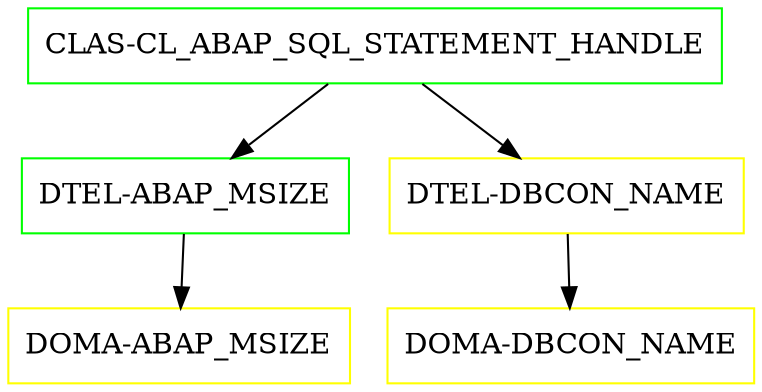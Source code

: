 digraph G {
  "CLAS-CL_ABAP_SQL_STATEMENT_HANDLE" [shape=box,color=green];
  "DTEL-ABAP_MSIZE" [shape=box,color=green,URL="./DTEL_ABAP_MSIZE.html"];
  "DOMA-ABAP_MSIZE" [shape=box,color=yellow,URL="./DOMA_ABAP_MSIZE.html"];
  "DTEL-DBCON_NAME" [shape=box,color=yellow,URL="./DTEL_DBCON_NAME.html"];
  "DOMA-DBCON_NAME" [shape=box,color=yellow,URL="./DOMA_DBCON_NAME.html"];
  "CLAS-CL_ABAP_SQL_STATEMENT_HANDLE" -> "DTEL-DBCON_NAME";
  "CLAS-CL_ABAP_SQL_STATEMENT_HANDLE" -> "DTEL-ABAP_MSIZE";
  "DTEL-ABAP_MSIZE" -> "DOMA-ABAP_MSIZE";
  "DTEL-DBCON_NAME" -> "DOMA-DBCON_NAME";
}
